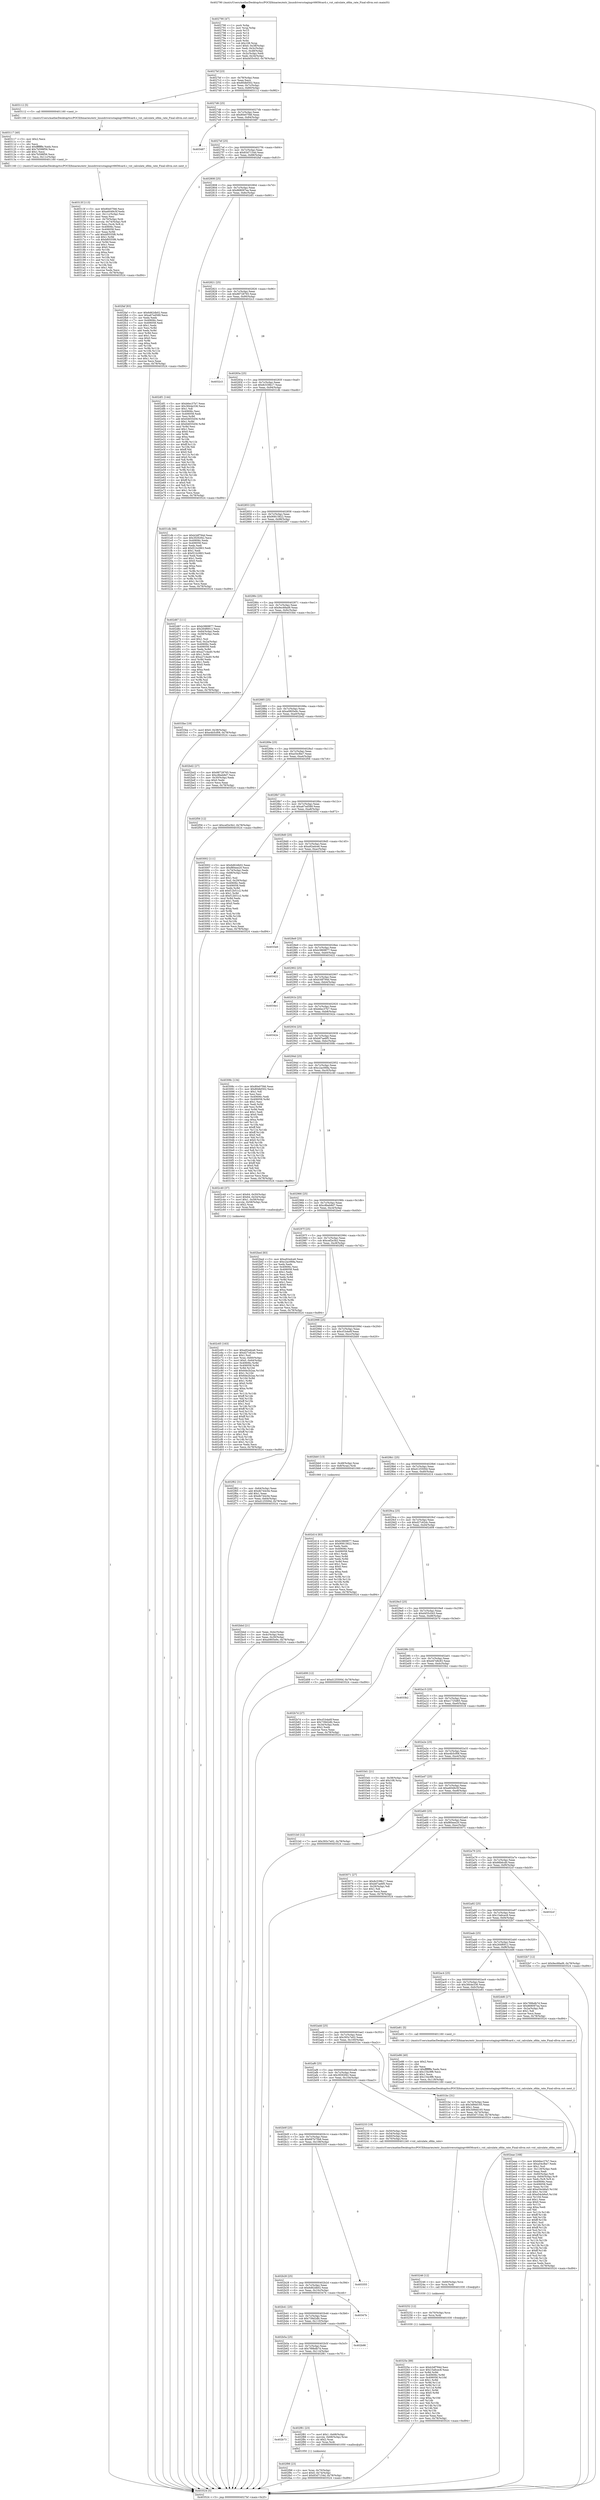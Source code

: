digraph "0x402790" {
  label = "0x402790 (/mnt/c/Users/mathe/Desktop/tcc/POCII/binaries/extr_linuxdriversstagingvt6656card.c_vnt_calculate_ofdm_rate_Final-ollvm.out::main(0))"
  labelloc = "t"
  node[shape=record]

  Entry [label="",width=0.3,height=0.3,shape=circle,fillcolor=black,style=filled]
  "0x4027bf" [label="{
     0x4027bf [23]\l
     | [instrs]\l
     &nbsp;&nbsp;0x4027bf \<+3\>: mov -0x78(%rbp),%eax\l
     &nbsp;&nbsp;0x4027c2 \<+2\>: mov %eax,%ecx\l
     &nbsp;&nbsp;0x4027c4 \<+6\>: sub $0x80dbf302,%ecx\l
     &nbsp;&nbsp;0x4027ca \<+3\>: mov %eax,-0x7c(%rbp)\l
     &nbsp;&nbsp;0x4027cd \<+3\>: mov %ecx,-0x80(%rbp)\l
     &nbsp;&nbsp;0x4027d0 \<+6\>: je 0000000000403112 \<main+0x982\>\l
  }"]
  "0x403112" [label="{
     0x403112 [5]\l
     | [instrs]\l
     &nbsp;&nbsp;0x403112 \<+5\>: call 0000000000401160 \<next_i\>\l
     | [calls]\l
     &nbsp;&nbsp;0x401160 \{1\} (/mnt/c/Users/mathe/Desktop/tcc/POCII/binaries/extr_linuxdriversstagingvt6656card.c_vnt_calculate_ofdm_rate_Final-ollvm.out::next_i)\l
  }"]
  "0x4027d6" [label="{
     0x4027d6 [25]\l
     | [instrs]\l
     &nbsp;&nbsp;0x4027d6 \<+5\>: jmp 00000000004027db \<main+0x4b\>\l
     &nbsp;&nbsp;0x4027db \<+3\>: mov -0x7c(%rbp),%eax\l
     &nbsp;&nbsp;0x4027de \<+5\>: sub $0x80e07f46,%eax\l
     &nbsp;&nbsp;0x4027e3 \<+6\>: mov %eax,-0x84(%rbp)\l
     &nbsp;&nbsp;0x4027e9 \<+6\>: je 0000000000403487 \<main+0xcf7\>\l
  }"]
  Exit [label="",width=0.3,height=0.3,shape=circle,fillcolor=black,style=filled,peripheries=2]
  "0x403487" [label="{
     0x403487\l
  }", style=dashed]
  "0x4027ef" [label="{
     0x4027ef [25]\l
     | [instrs]\l
     &nbsp;&nbsp;0x4027ef \<+5\>: jmp 00000000004027f4 \<main+0x64\>\l
     &nbsp;&nbsp;0x4027f4 \<+3\>: mov -0x7c(%rbp),%eax\l
     &nbsp;&nbsp;0x4027f7 \<+5\>: sub $0x83d7154d,%eax\l
     &nbsp;&nbsp;0x4027fc \<+6\>: mov %eax,-0x88(%rbp)\l
     &nbsp;&nbsp;0x402802 \<+6\>: je 0000000000402faf \<main+0x81f\>\l
  }"]
  "0x40325e" [label="{
     0x40325e [89]\l
     | [instrs]\l
     &nbsp;&nbsp;0x40325e \<+5\>: mov $0xb3df794d,%esi\l
     &nbsp;&nbsp;0x403263 \<+5\>: mov $0x15a6cec8,%eax\l
     &nbsp;&nbsp;0x403268 \<+3\>: xor %r8d,%r8d\l
     &nbsp;&nbsp;0x40326b \<+8\>: mov 0x40606c,%r9d\l
     &nbsp;&nbsp;0x403273 \<+8\>: mov 0x406058,%r10d\l
     &nbsp;&nbsp;0x40327b \<+4\>: sub $0x1,%r8d\l
     &nbsp;&nbsp;0x40327f \<+3\>: mov %r9d,%r11d\l
     &nbsp;&nbsp;0x403282 \<+3\>: add %r8d,%r11d\l
     &nbsp;&nbsp;0x403285 \<+4\>: imul %r11d,%r9d\l
     &nbsp;&nbsp;0x403289 \<+4\>: and $0x1,%r9d\l
     &nbsp;&nbsp;0x40328d \<+4\>: cmp $0x0,%r9d\l
     &nbsp;&nbsp;0x403291 \<+3\>: sete %bl\l
     &nbsp;&nbsp;0x403294 \<+4\>: cmp $0xa,%r10d\l
     &nbsp;&nbsp;0x403298 \<+4\>: setl %r14b\l
     &nbsp;&nbsp;0x40329c \<+3\>: mov %bl,%r15b\l
     &nbsp;&nbsp;0x40329f \<+3\>: and %r14b,%r15b\l
     &nbsp;&nbsp;0x4032a2 \<+3\>: xor %r14b,%bl\l
     &nbsp;&nbsp;0x4032a5 \<+3\>: or %bl,%r15b\l
     &nbsp;&nbsp;0x4032a8 \<+4\>: test $0x1,%r15b\l
     &nbsp;&nbsp;0x4032ac \<+3\>: cmovne %eax,%esi\l
     &nbsp;&nbsp;0x4032af \<+3\>: mov %esi,-0x78(%rbp)\l
     &nbsp;&nbsp;0x4032b2 \<+5\>: jmp 0000000000403524 \<main+0xd94\>\l
  }"]
  "0x402faf" [label="{
     0x402faf [83]\l
     | [instrs]\l
     &nbsp;&nbsp;0x402faf \<+5\>: mov $0x6d62db02,%eax\l
     &nbsp;&nbsp;0x402fb4 \<+5\>: mov $0xa67ed589,%ecx\l
     &nbsp;&nbsp;0x402fb9 \<+2\>: xor %edx,%edx\l
     &nbsp;&nbsp;0x402fbb \<+7\>: mov 0x40606c,%esi\l
     &nbsp;&nbsp;0x402fc2 \<+7\>: mov 0x406058,%edi\l
     &nbsp;&nbsp;0x402fc9 \<+3\>: sub $0x1,%edx\l
     &nbsp;&nbsp;0x402fcc \<+3\>: mov %esi,%r8d\l
     &nbsp;&nbsp;0x402fcf \<+3\>: add %edx,%r8d\l
     &nbsp;&nbsp;0x402fd2 \<+4\>: imul %r8d,%esi\l
     &nbsp;&nbsp;0x402fd6 \<+3\>: and $0x1,%esi\l
     &nbsp;&nbsp;0x402fd9 \<+3\>: cmp $0x0,%esi\l
     &nbsp;&nbsp;0x402fdc \<+4\>: sete %r9b\l
     &nbsp;&nbsp;0x402fe0 \<+3\>: cmp $0xa,%edi\l
     &nbsp;&nbsp;0x402fe3 \<+4\>: setl %r10b\l
     &nbsp;&nbsp;0x402fe7 \<+3\>: mov %r9b,%r11b\l
     &nbsp;&nbsp;0x402fea \<+3\>: and %r10b,%r11b\l
     &nbsp;&nbsp;0x402fed \<+3\>: xor %r10b,%r9b\l
     &nbsp;&nbsp;0x402ff0 \<+3\>: or %r9b,%r11b\l
     &nbsp;&nbsp;0x402ff3 \<+4\>: test $0x1,%r11b\l
     &nbsp;&nbsp;0x402ff7 \<+3\>: cmovne %ecx,%eax\l
     &nbsp;&nbsp;0x402ffa \<+3\>: mov %eax,-0x78(%rbp)\l
     &nbsp;&nbsp;0x402ffd \<+5\>: jmp 0000000000403524 \<main+0xd94\>\l
  }"]
  "0x402808" [label="{
     0x402808 [25]\l
     | [instrs]\l
     &nbsp;&nbsp;0x402808 \<+5\>: jmp 000000000040280d \<main+0x7d\>\l
     &nbsp;&nbsp;0x40280d \<+3\>: mov -0x7c(%rbp),%eax\l
     &nbsp;&nbsp;0x402810 \<+5\>: sub $0x868097ea,%eax\l
     &nbsp;&nbsp;0x402815 \<+6\>: mov %eax,-0x8c(%rbp)\l
     &nbsp;&nbsp;0x40281b \<+6\>: je 0000000000402df1 \<main+0x661\>\l
  }"]
  "0x403252" [label="{
     0x403252 [12]\l
     | [instrs]\l
     &nbsp;&nbsp;0x403252 \<+4\>: mov -0x70(%rbp),%rcx\l
     &nbsp;&nbsp;0x403256 \<+3\>: mov %rcx,%rdi\l
     &nbsp;&nbsp;0x403259 \<+5\>: call 0000000000401030 \<free@plt\>\l
     | [calls]\l
     &nbsp;&nbsp;0x401030 \{1\} (unknown)\l
  }"]
  "0x402df1" [label="{
     0x402df1 [144]\l
     | [instrs]\l
     &nbsp;&nbsp;0x402df1 \<+5\>: mov $0xb6ec37b7,%eax\l
     &nbsp;&nbsp;0x402df6 \<+5\>: mov $0x3844e336,%ecx\l
     &nbsp;&nbsp;0x402dfb \<+2\>: mov $0x1,%dl\l
     &nbsp;&nbsp;0x402dfd \<+7\>: mov 0x40606c,%esi\l
     &nbsp;&nbsp;0x402e04 \<+7\>: mov 0x406058,%edi\l
     &nbsp;&nbsp;0x402e0b \<+3\>: mov %esi,%r8d\l
     &nbsp;&nbsp;0x402e0e \<+7\>: add $0x64655456,%r8d\l
     &nbsp;&nbsp;0x402e15 \<+4\>: sub $0x1,%r8d\l
     &nbsp;&nbsp;0x402e19 \<+7\>: sub $0x64655456,%r8d\l
     &nbsp;&nbsp;0x402e20 \<+4\>: imul %r8d,%esi\l
     &nbsp;&nbsp;0x402e24 \<+3\>: and $0x1,%esi\l
     &nbsp;&nbsp;0x402e27 \<+3\>: cmp $0x0,%esi\l
     &nbsp;&nbsp;0x402e2a \<+4\>: sete %r9b\l
     &nbsp;&nbsp;0x402e2e \<+3\>: cmp $0xa,%edi\l
     &nbsp;&nbsp;0x402e31 \<+4\>: setl %r10b\l
     &nbsp;&nbsp;0x402e35 \<+3\>: mov %r9b,%r11b\l
     &nbsp;&nbsp;0x402e38 \<+4\>: xor $0xff,%r11b\l
     &nbsp;&nbsp;0x402e3c \<+3\>: mov %r10b,%bl\l
     &nbsp;&nbsp;0x402e3f \<+3\>: xor $0xff,%bl\l
     &nbsp;&nbsp;0x402e42 \<+3\>: xor $0x0,%dl\l
     &nbsp;&nbsp;0x402e45 \<+3\>: mov %r11b,%r14b\l
     &nbsp;&nbsp;0x402e48 \<+4\>: and $0x0,%r14b\l
     &nbsp;&nbsp;0x402e4c \<+3\>: and %dl,%r9b\l
     &nbsp;&nbsp;0x402e4f \<+3\>: mov %bl,%r15b\l
     &nbsp;&nbsp;0x402e52 \<+4\>: and $0x0,%r15b\l
     &nbsp;&nbsp;0x402e56 \<+3\>: and %dl,%r10b\l
     &nbsp;&nbsp;0x402e59 \<+3\>: or %r9b,%r14b\l
     &nbsp;&nbsp;0x402e5c \<+3\>: or %r10b,%r15b\l
     &nbsp;&nbsp;0x402e5f \<+3\>: xor %r15b,%r14b\l
     &nbsp;&nbsp;0x402e62 \<+3\>: or %bl,%r11b\l
     &nbsp;&nbsp;0x402e65 \<+4\>: xor $0xff,%r11b\l
     &nbsp;&nbsp;0x402e69 \<+3\>: or $0x0,%dl\l
     &nbsp;&nbsp;0x402e6c \<+3\>: and %dl,%r11b\l
     &nbsp;&nbsp;0x402e6f \<+3\>: or %r11b,%r14b\l
     &nbsp;&nbsp;0x402e72 \<+4\>: test $0x1,%r14b\l
     &nbsp;&nbsp;0x402e76 \<+3\>: cmovne %ecx,%eax\l
     &nbsp;&nbsp;0x402e79 \<+3\>: mov %eax,-0x78(%rbp)\l
     &nbsp;&nbsp;0x402e7c \<+5\>: jmp 0000000000403524 \<main+0xd94\>\l
  }"]
  "0x402821" [label="{
     0x402821 [25]\l
     | [instrs]\l
     &nbsp;&nbsp;0x402821 \<+5\>: jmp 0000000000402826 \<main+0x96\>\l
     &nbsp;&nbsp;0x402826 \<+3\>: mov -0x7c(%rbp),%eax\l
     &nbsp;&nbsp;0x402829 \<+5\>: sub $0x88728765,%eax\l
     &nbsp;&nbsp;0x40282e \<+6\>: mov %eax,-0x90(%rbp)\l
     &nbsp;&nbsp;0x402834 \<+6\>: je 00000000004032c3 \<main+0xb33\>\l
  }"]
  "0x403246" [label="{
     0x403246 [12]\l
     | [instrs]\l
     &nbsp;&nbsp;0x403246 \<+4\>: mov -0x60(%rbp),%rcx\l
     &nbsp;&nbsp;0x40324a \<+3\>: mov %rcx,%rdi\l
     &nbsp;&nbsp;0x40324d \<+5\>: call 0000000000401030 \<free@plt\>\l
     | [calls]\l
     &nbsp;&nbsp;0x401030 \{1\} (unknown)\l
  }"]
  "0x4032c3" [label="{
     0x4032c3\l
  }", style=dashed]
  "0x40283a" [label="{
     0x40283a [25]\l
     | [instrs]\l
     &nbsp;&nbsp;0x40283a \<+5\>: jmp 000000000040283f \<main+0xaf\>\l
     &nbsp;&nbsp;0x40283f \<+3\>: mov -0x7c(%rbp),%eax\l
     &nbsp;&nbsp;0x402842 \<+5\>: sub $0x8c539b17,%eax\l
     &nbsp;&nbsp;0x402847 \<+6\>: mov %eax,-0x94(%rbp)\l
     &nbsp;&nbsp;0x40284d \<+6\>: je 00000000004031db \<main+0xa4b\>\l
  }"]
  "0x40313f" [label="{
     0x40313f [113]\l
     | [instrs]\l
     &nbsp;&nbsp;0x40313f \<+5\>: mov $0x80e07f46,%ecx\l
     &nbsp;&nbsp;0x403144 \<+5\>: mov $0xe6049c5f,%edx\l
     &nbsp;&nbsp;0x403149 \<+6\>: mov -0x11c(%rbp),%esi\l
     &nbsp;&nbsp;0x40314f \<+3\>: imul %eax,%esi\l
     &nbsp;&nbsp;0x403152 \<+4\>: mov -0x70(%rbp),%rdi\l
     &nbsp;&nbsp;0x403156 \<+4\>: movslq -0x74(%rbp),%r8\l
     &nbsp;&nbsp;0x40315a \<+4\>: mov %esi,(%rdi,%r8,4)\l
     &nbsp;&nbsp;0x40315e \<+7\>: mov 0x40606c,%eax\l
     &nbsp;&nbsp;0x403165 \<+7\>: mov 0x406058,%esi\l
     &nbsp;&nbsp;0x40316c \<+3\>: mov %eax,%r9d\l
     &nbsp;&nbsp;0x40316f \<+7\>: add $0xbf0555f6,%r9d\l
     &nbsp;&nbsp;0x403176 \<+4\>: sub $0x1,%r9d\l
     &nbsp;&nbsp;0x40317a \<+7\>: sub $0xbf0555f6,%r9d\l
     &nbsp;&nbsp;0x403181 \<+4\>: imul %r9d,%eax\l
     &nbsp;&nbsp;0x403185 \<+3\>: and $0x1,%eax\l
     &nbsp;&nbsp;0x403188 \<+3\>: cmp $0x0,%eax\l
     &nbsp;&nbsp;0x40318b \<+4\>: sete %r10b\l
     &nbsp;&nbsp;0x40318f \<+3\>: cmp $0xa,%esi\l
     &nbsp;&nbsp;0x403192 \<+4\>: setl %r11b\l
     &nbsp;&nbsp;0x403196 \<+3\>: mov %r10b,%bl\l
     &nbsp;&nbsp;0x403199 \<+3\>: and %r11b,%bl\l
     &nbsp;&nbsp;0x40319c \<+3\>: xor %r11b,%r10b\l
     &nbsp;&nbsp;0x40319f \<+3\>: or %r10b,%bl\l
     &nbsp;&nbsp;0x4031a2 \<+3\>: test $0x1,%bl\l
     &nbsp;&nbsp;0x4031a5 \<+3\>: cmovne %edx,%ecx\l
     &nbsp;&nbsp;0x4031a8 \<+3\>: mov %ecx,-0x78(%rbp)\l
     &nbsp;&nbsp;0x4031ab \<+5\>: jmp 0000000000403524 \<main+0xd94\>\l
  }"]
  "0x4031db" [label="{
     0x4031db [88]\l
     | [instrs]\l
     &nbsp;&nbsp;0x4031db \<+5\>: mov $0xb3df794d,%eax\l
     &nbsp;&nbsp;0x4031e0 \<+5\>: mov $0x3f292f42,%ecx\l
     &nbsp;&nbsp;0x4031e5 \<+7\>: mov 0x40606c,%edx\l
     &nbsp;&nbsp;0x4031ec \<+7\>: mov 0x406058,%esi\l
     &nbsp;&nbsp;0x4031f3 \<+2\>: mov %edx,%edi\l
     &nbsp;&nbsp;0x4031f5 \<+6\>: add $0xf21b2863,%edi\l
     &nbsp;&nbsp;0x4031fb \<+3\>: sub $0x1,%edi\l
     &nbsp;&nbsp;0x4031fe \<+6\>: sub $0xf21b2863,%edi\l
     &nbsp;&nbsp;0x403204 \<+3\>: imul %edi,%edx\l
     &nbsp;&nbsp;0x403207 \<+3\>: and $0x1,%edx\l
     &nbsp;&nbsp;0x40320a \<+3\>: cmp $0x0,%edx\l
     &nbsp;&nbsp;0x40320d \<+4\>: sete %r8b\l
     &nbsp;&nbsp;0x403211 \<+3\>: cmp $0xa,%esi\l
     &nbsp;&nbsp;0x403214 \<+4\>: setl %r9b\l
     &nbsp;&nbsp;0x403218 \<+3\>: mov %r8b,%r10b\l
     &nbsp;&nbsp;0x40321b \<+3\>: and %r9b,%r10b\l
     &nbsp;&nbsp;0x40321e \<+3\>: xor %r9b,%r8b\l
     &nbsp;&nbsp;0x403221 \<+3\>: or %r8b,%r10b\l
     &nbsp;&nbsp;0x403224 \<+4\>: test $0x1,%r10b\l
     &nbsp;&nbsp;0x403228 \<+3\>: cmovne %ecx,%eax\l
     &nbsp;&nbsp;0x40322b \<+3\>: mov %eax,-0x78(%rbp)\l
     &nbsp;&nbsp;0x40322e \<+5\>: jmp 0000000000403524 \<main+0xd94\>\l
  }"]
  "0x402853" [label="{
     0x402853 [25]\l
     | [instrs]\l
     &nbsp;&nbsp;0x402853 \<+5\>: jmp 0000000000402858 \<main+0xc8\>\l
     &nbsp;&nbsp;0x402858 \<+3\>: mov -0x7c(%rbp),%eax\l
     &nbsp;&nbsp;0x40285b \<+5\>: sub $0x90815822,%eax\l
     &nbsp;&nbsp;0x402860 \<+6\>: mov %eax,-0x98(%rbp)\l
     &nbsp;&nbsp;0x402866 \<+6\>: je 0000000000402d67 \<main+0x5d7\>\l
  }"]
  "0x403117" [label="{
     0x403117 [40]\l
     | [instrs]\l
     &nbsp;&nbsp;0x403117 \<+5\>: mov $0x2,%ecx\l
     &nbsp;&nbsp;0x40311c \<+1\>: cltd\l
     &nbsp;&nbsp;0x40311d \<+2\>: idiv %ecx\l
     &nbsp;&nbsp;0x40311f \<+6\>: imul $0xfffffffe,%edx,%ecx\l
     &nbsp;&nbsp;0x403125 \<+6\>: add $0x7b598f56,%ecx\l
     &nbsp;&nbsp;0x40312b \<+3\>: add $0x1,%ecx\l
     &nbsp;&nbsp;0x40312e \<+6\>: sub $0x7b598f56,%ecx\l
     &nbsp;&nbsp;0x403134 \<+6\>: mov %ecx,-0x11c(%rbp)\l
     &nbsp;&nbsp;0x40313a \<+5\>: call 0000000000401160 \<next_i\>\l
     | [calls]\l
     &nbsp;&nbsp;0x401160 \{1\} (/mnt/c/Users/mathe/Desktop/tcc/POCII/binaries/extr_linuxdriversstagingvt6656card.c_vnt_calculate_ofdm_rate_Final-ollvm.out::next_i)\l
  }"]
  "0x402d67" [label="{
     0x402d67 [111]\l
     | [instrs]\l
     &nbsp;&nbsp;0x402d67 \<+5\>: mov $0xb3869877,%eax\l
     &nbsp;&nbsp;0x402d6c \<+5\>: mov $0x264f6912,%ecx\l
     &nbsp;&nbsp;0x402d71 \<+3\>: mov -0x64(%rbp),%edx\l
     &nbsp;&nbsp;0x402d74 \<+3\>: cmp -0x58(%rbp),%edx\l
     &nbsp;&nbsp;0x402d77 \<+4\>: setl %sil\l
     &nbsp;&nbsp;0x402d7b \<+4\>: and $0x1,%sil\l
     &nbsp;&nbsp;0x402d7f \<+4\>: mov %sil,-0x2a(%rbp)\l
     &nbsp;&nbsp;0x402d83 \<+7\>: mov 0x40606c,%edx\l
     &nbsp;&nbsp;0x402d8a \<+7\>: mov 0x406058,%edi\l
     &nbsp;&nbsp;0x402d91 \<+3\>: mov %edx,%r8d\l
     &nbsp;&nbsp;0x402d94 \<+7\>: add $0xa27c4a40,%r8d\l
     &nbsp;&nbsp;0x402d9b \<+4\>: sub $0x1,%r8d\l
     &nbsp;&nbsp;0x402d9f \<+7\>: sub $0xa27c4a40,%r8d\l
     &nbsp;&nbsp;0x402da6 \<+4\>: imul %r8d,%edx\l
     &nbsp;&nbsp;0x402daa \<+3\>: and $0x1,%edx\l
     &nbsp;&nbsp;0x402dad \<+3\>: cmp $0x0,%edx\l
     &nbsp;&nbsp;0x402db0 \<+4\>: sete %sil\l
     &nbsp;&nbsp;0x402db4 \<+3\>: cmp $0xa,%edi\l
     &nbsp;&nbsp;0x402db7 \<+4\>: setl %r9b\l
     &nbsp;&nbsp;0x402dbb \<+3\>: mov %sil,%r10b\l
     &nbsp;&nbsp;0x402dbe \<+3\>: and %r9b,%r10b\l
     &nbsp;&nbsp;0x402dc1 \<+3\>: xor %r9b,%sil\l
     &nbsp;&nbsp;0x402dc4 \<+3\>: or %sil,%r10b\l
     &nbsp;&nbsp;0x402dc7 \<+4\>: test $0x1,%r10b\l
     &nbsp;&nbsp;0x402dcb \<+3\>: cmovne %ecx,%eax\l
     &nbsp;&nbsp;0x402dce \<+3\>: mov %eax,-0x78(%rbp)\l
     &nbsp;&nbsp;0x402dd1 \<+5\>: jmp 0000000000403524 \<main+0xd94\>\l
  }"]
  "0x40286c" [label="{
     0x40286c [25]\l
     | [instrs]\l
     &nbsp;&nbsp;0x40286c \<+5\>: jmp 0000000000402871 \<main+0xe1\>\l
     &nbsp;&nbsp;0x402871 \<+3\>: mov -0x7c(%rbp),%eax\l
     &nbsp;&nbsp;0x402874 \<+5\>: sub $0x9ec68ad9,%eax\l
     &nbsp;&nbsp;0x402879 \<+6\>: mov %eax,-0x9c(%rbp)\l
     &nbsp;&nbsp;0x40287f \<+6\>: je 00000000004033be \<main+0xc2e\>\l
  }"]
  "0x402f98" [label="{
     0x402f98 [23]\l
     | [instrs]\l
     &nbsp;&nbsp;0x402f98 \<+4\>: mov %rax,-0x70(%rbp)\l
     &nbsp;&nbsp;0x402f9c \<+7\>: movl $0x0,-0x74(%rbp)\l
     &nbsp;&nbsp;0x402fa3 \<+7\>: movl $0x83d7154d,-0x78(%rbp)\l
     &nbsp;&nbsp;0x402faa \<+5\>: jmp 0000000000403524 \<main+0xd94\>\l
  }"]
  "0x4033be" [label="{
     0x4033be [19]\l
     | [instrs]\l
     &nbsp;&nbsp;0x4033be \<+7\>: movl $0x0,-0x38(%rbp)\l
     &nbsp;&nbsp;0x4033c5 \<+7\>: movl $0xe4b5cf08,-0x78(%rbp)\l
     &nbsp;&nbsp;0x4033cc \<+5\>: jmp 0000000000403524 \<main+0xd94\>\l
  }"]
  "0x402885" [label="{
     0x402885 [25]\l
     | [instrs]\l
     &nbsp;&nbsp;0x402885 \<+5\>: jmp 000000000040288a \<main+0xfa\>\l
     &nbsp;&nbsp;0x40288a \<+3\>: mov -0x7c(%rbp),%eax\l
     &nbsp;&nbsp;0x40288d \<+5\>: sub $0xa0805e9c,%eax\l
     &nbsp;&nbsp;0x402892 \<+6\>: mov %eax,-0xa0(%rbp)\l
     &nbsp;&nbsp;0x402898 \<+6\>: je 0000000000402bd2 \<main+0x442\>\l
  }"]
  "0x402b73" [label="{
     0x402b73\l
  }", style=dashed]
  "0x402bd2" [label="{
     0x402bd2 [27]\l
     | [instrs]\l
     &nbsp;&nbsp;0x402bd2 \<+5\>: mov $0x88728765,%eax\l
     &nbsp;&nbsp;0x402bd7 \<+5\>: mov $0xc8beb8d7,%ecx\l
     &nbsp;&nbsp;0x402bdc \<+3\>: mov -0x30(%rbp),%edx\l
     &nbsp;&nbsp;0x402bdf \<+3\>: cmp $0x0,%edx\l
     &nbsp;&nbsp;0x402be2 \<+3\>: cmove %ecx,%eax\l
     &nbsp;&nbsp;0x402be5 \<+3\>: mov %eax,-0x78(%rbp)\l
     &nbsp;&nbsp;0x402be8 \<+5\>: jmp 0000000000403524 \<main+0xd94\>\l
  }"]
  "0x40289e" [label="{
     0x40289e [25]\l
     | [instrs]\l
     &nbsp;&nbsp;0x40289e \<+5\>: jmp 00000000004028a3 \<main+0x113\>\l
     &nbsp;&nbsp;0x4028a3 \<+3\>: mov -0x7c(%rbp),%eax\l
     &nbsp;&nbsp;0x4028a6 \<+5\>: sub $0xa54cfbe7,%eax\l
     &nbsp;&nbsp;0x4028ab \<+6\>: mov %eax,-0xa4(%rbp)\l
     &nbsp;&nbsp;0x4028b1 \<+6\>: je 0000000000402f56 \<main+0x7c6\>\l
  }"]
  "0x402f81" [label="{
     0x402f81 [23]\l
     | [instrs]\l
     &nbsp;&nbsp;0x402f81 \<+7\>: movl $0x1,-0x68(%rbp)\l
     &nbsp;&nbsp;0x402f88 \<+4\>: movslq -0x68(%rbp),%rax\l
     &nbsp;&nbsp;0x402f8c \<+4\>: shl $0x2,%rax\l
     &nbsp;&nbsp;0x402f90 \<+3\>: mov %rax,%rdi\l
     &nbsp;&nbsp;0x402f93 \<+5\>: call 0000000000401050 \<malloc@plt\>\l
     | [calls]\l
     &nbsp;&nbsp;0x401050 \{1\} (unknown)\l
  }"]
  "0x402f56" [label="{
     0x402f56 [12]\l
     | [instrs]\l
     &nbsp;&nbsp;0x402f56 \<+7\>: movl $0xcef2e3b2,-0x78(%rbp)\l
     &nbsp;&nbsp;0x402f5d \<+5\>: jmp 0000000000403524 \<main+0xd94\>\l
  }"]
  "0x4028b7" [label="{
     0x4028b7 [25]\l
     | [instrs]\l
     &nbsp;&nbsp;0x4028b7 \<+5\>: jmp 00000000004028bc \<main+0x12c\>\l
     &nbsp;&nbsp;0x4028bc \<+3\>: mov -0x7c(%rbp),%eax\l
     &nbsp;&nbsp;0x4028bf \<+5\>: sub $0xa67ed589,%eax\l
     &nbsp;&nbsp;0x4028c4 \<+6\>: mov %eax,-0xa8(%rbp)\l
     &nbsp;&nbsp;0x4028ca \<+6\>: je 0000000000403002 \<main+0x872\>\l
  }"]
  "0x402b5a" [label="{
     0x402b5a [25]\l
     | [instrs]\l
     &nbsp;&nbsp;0x402b5a \<+5\>: jmp 0000000000402b5f \<main+0x3cf\>\l
     &nbsp;&nbsp;0x402b5f \<+3\>: mov -0x7c(%rbp),%eax\l
     &nbsp;&nbsp;0x402b62 \<+5\>: sub $0x789bdb7d,%eax\l
     &nbsp;&nbsp;0x402b67 \<+6\>: mov %eax,-0x114(%rbp)\l
     &nbsp;&nbsp;0x402b6d \<+6\>: je 0000000000402f81 \<main+0x7f1\>\l
  }"]
  "0x403002" [label="{
     0x403002 [111]\l
     | [instrs]\l
     &nbsp;&nbsp;0x403002 \<+5\>: mov $0x6d62db02,%eax\l
     &nbsp;&nbsp;0x403007 \<+5\>: mov $0xf80eee20,%ecx\l
     &nbsp;&nbsp;0x40300c \<+3\>: mov -0x74(%rbp),%edx\l
     &nbsp;&nbsp;0x40300f \<+3\>: cmp -0x68(%rbp),%edx\l
     &nbsp;&nbsp;0x403012 \<+4\>: setl %sil\l
     &nbsp;&nbsp;0x403016 \<+4\>: and $0x1,%sil\l
     &nbsp;&nbsp;0x40301a \<+4\>: mov %sil,-0x29(%rbp)\l
     &nbsp;&nbsp;0x40301e \<+7\>: mov 0x40606c,%edx\l
     &nbsp;&nbsp;0x403025 \<+7\>: mov 0x406058,%edi\l
     &nbsp;&nbsp;0x40302c \<+3\>: mov %edx,%r8d\l
     &nbsp;&nbsp;0x40302f \<+7\>: add $0xf12b51c2,%r8d\l
     &nbsp;&nbsp;0x403036 \<+4\>: sub $0x1,%r8d\l
     &nbsp;&nbsp;0x40303a \<+7\>: sub $0xf12b51c2,%r8d\l
     &nbsp;&nbsp;0x403041 \<+4\>: imul %r8d,%edx\l
     &nbsp;&nbsp;0x403045 \<+3\>: and $0x1,%edx\l
     &nbsp;&nbsp;0x403048 \<+3\>: cmp $0x0,%edx\l
     &nbsp;&nbsp;0x40304b \<+4\>: sete %sil\l
     &nbsp;&nbsp;0x40304f \<+3\>: cmp $0xa,%edi\l
     &nbsp;&nbsp;0x403052 \<+4\>: setl %r9b\l
     &nbsp;&nbsp;0x403056 \<+3\>: mov %sil,%r10b\l
     &nbsp;&nbsp;0x403059 \<+3\>: and %r9b,%r10b\l
     &nbsp;&nbsp;0x40305c \<+3\>: xor %r9b,%sil\l
     &nbsp;&nbsp;0x40305f \<+3\>: or %sil,%r10b\l
     &nbsp;&nbsp;0x403062 \<+4\>: test $0x1,%r10b\l
     &nbsp;&nbsp;0x403066 \<+3\>: cmovne %ecx,%eax\l
     &nbsp;&nbsp;0x403069 \<+3\>: mov %eax,-0x78(%rbp)\l
     &nbsp;&nbsp;0x40306c \<+5\>: jmp 0000000000403524 \<main+0xd94\>\l
  }"]
  "0x4028d0" [label="{
     0x4028d0 [25]\l
     | [instrs]\l
     &nbsp;&nbsp;0x4028d0 \<+5\>: jmp 00000000004028d5 \<main+0x145\>\l
     &nbsp;&nbsp;0x4028d5 \<+3\>: mov -0x7c(%rbp),%eax\l
     &nbsp;&nbsp;0x4028d8 \<+5\>: sub $0xa92edce6,%eax\l
     &nbsp;&nbsp;0x4028dd \<+6\>: mov %eax,-0xac(%rbp)\l
     &nbsp;&nbsp;0x4028e3 \<+6\>: je 00000000004033e6 \<main+0xc56\>\l
  }"]
  "0x402b98" [label="{
     0x402b98\l
  }", style=dashed]
  "0x4033e6" [label="{
     0x4033e6\l
  }", style=dashed]
  "0x4028e9" [label="{
     0x4028e9 [25]\l
     | [instrs]\l
     &nbsp;&nbsp;0x4028e9 \<+5\>: jmp 00000000004028ee \<main+0x15e\>\l
     &nbsp;&nbsp;0x4028ee \<+3\>: mov -0x7c(%rbp),%eax\l
     &nbsp;&nbsp;0x4028f1 \<+5\>: sub $0xb3869877,%eax\l
     &nbsp;&nbsp;0x4028f6 \<+6\>: mov %eax,-0xb0(%rbp)\l
     &nbsp;&nbsp;0x4028fc \<+6\>: je 0000000000403422 \<main+0xc92\>\l
  }"]
  "0x402b41" [label="{
     0x402b41 [25]\l
     | [instrs]\l
     &nbsp;&nbsp;0x402b41 \<+5\>: jmp 0000000000402b46 \<main+0x3b6\>\l
     &nbsp;&nbsp;0x402b46 \<+3\>: mov -0x7c(%rbp),%eax\l
     &nbsp;&nbsp;0x402b49 \<+5\>: sub $0x739d2dfc,%eax\l
     &nbsp;&nbsp;0x402b4e \<+6\>: mov %eax,-0x110(%rbp)\l
     &nbsp;&nbsp;0x402b54 \<+6\>: je 0000000000402b98 \<main+0x408\>\l
  }"]
  "0x403422" [label="{
     0x403422\l
  }", style=dashed]
  "0x402902" [label="{
     0x402902 [25]\l
     | [instrs]\l
     &nbsp;&nbsp;0x402902 \<+5\>: jmp 0000000000402907 \<main+0x177\>\l
     &nbsp;&nbsp;0x402907 \<+3\>: mov -0x7c(%rbp),%eax\l
     &nbsp;&nbsp;0x40290a \<+5\>: sub $0xb3df794d,%eax\l
     &nbsp;&nbsp;0x40290f \<+6\>: mov %eax,-0xb4(%rbp)\l
     &nbsp;&nbsp;0x402915 \<+6\>: je 00000000004034e1 \<main+0xd51\>\l
  }"]
  "0x40347b" [label="{
     0x40347b\l
  }", style=dashed]
  "0x4034e1" [label="{
     0x4034e1\l
  }", style=dashed]
  "0x40291b" [label="{
     0x40291b [25]\l
     | [instrs]\l
     &nbsp;&nbsp;0x40291b \<+5\>: jmp 0000000000402920 \<main+0x190\>\l
     &nbsp;&nbsp;0x402920 \<+3\>: mov -0x7c(%rbp),%eax\l
     &nbsp;&nbsp;0x402923 \<+5\>: sub $0xb6ec37b7,%eax\l
     &nbsp;&nbsp;0x402928 \<+6\>: mov %eax,-0xb8(%rbp)\l
     &nbsp;&nbsp;0x40292e \<+6\>: je 000000000040342e \<main+0xc9e\>\l
  }"]
  "0x402b28" [label="{
     0x402b28 [25]\l
     | [instrs]\l
     &nbsp;&nbsp;0x402b28 \<+5\>: jmp 0000000000402b2d \<main+0x39d\>\l
     &nbsp;&nbsp;0x402b2d \<+3\>: mov -0x7c(%rbp),%eax\l
     &nbsp;&nbsp;0x402b30 \<+5\>: sub $0x6d62db02,%eax\l
     &nbsp;&nbsp;0x402b35 \<+6\>: mov %eax,-0x10c(%rbp)\l
     &nbsp;&nbsp;0x402b3b \<+6\>: je 000000000040347b \<main+0xceb\>\l
  }"]
  "0x40342e" [label="{
     0x40342e\l
  }", style=dashed]
  "0x402934" [label="{
     0x402934 [25]\l
     | [instrs]\l
     &nbsp;&nbsp;0x402934 \<+5\>: jmp 0000000000402939 \<main+0x1a9\>\l
     &nbsp;&nbsp;0x402939 \<+3\>: mov -0x7c(%rbp),%eax\l
     &nbsp;&nbsp;0x40293c \<+5\>: sub $0xb87ae6f5,%eax\l
     &nbsp;&nbsp;0x402941 \<+6\>: mov %eax,-0xbc(%rbp)\l
     &nbsp;&nbsp;0x402947 \<+6\>: je 000000000040308c \<main+0x8fc\>\l
  }"]
  "0x403355" [label="{
     0x403355\l
  }", style=dashed]
  "0x40308c" [label="{
     0x40308c [134]\l
     | [instrs]\l
     &nbsp;&nbsp;0x40308c \<+5\>: mov $0x80e07f46,%eax\l
     &nbsp;&nbsp;0x403091 \<+5\>: mov $0x80dbf302,%ecx\l
     &nbsp;&nbsp;0x403096 \<+2\>: mov $0x1,%dl\l
     &nbsp;&nbsp;0x403098 \<+2\>: xor %esi,%esi\l
     &nbsp;&nbsp;0x40309a \<+7\>: mov 0x40606c,%edi\l
     &nbsp;&nbsp;0x4030a1 \<+8\>: mov 0x406058,%r8d\l
     &nbsp;&nbsp;0x4030a9 \<+3\>: sub $0x1,%esi\l
     &nbsp;&nbsp;0x4030ac \<+3\>: mov %edi,%r9d\l
     &nbsp;&nbsp;0x4030af \<+3\>: add %esi,%r9d\l
     &nbsp;&nbsp;0x4030b2 \<+4\>: imul %r9d,%edi\l
     &nbsp;&nbsp;0x4030b6 \<+3\>: and $0x1,%edi\l
     &nbsp;&nbsp;0x4030b9 \<+3\>: cmp $0x0,%edi\l
     &nbsp;&nbsp;0x4030bc \<+4\>: sete %r10b\l
     &nbsp;&nbsp;0x4030c0 \<+4\>: cmp $0xa,%r8d\l
     &nbsp;&nbsp;0x4030c4 \<+4\>: setl %r11b\l
     &nbsp;&nbsp;0x4030c8 \<+3\>: mov %r10b,%bl\l
     &nbsp;&nbsp;0x4030cb \<+3\>: xor $0xff,%bl\l
     &nbsp;&nbsp;0x4030ce \<+3\>: mov %r11b,%r14b\l
     &nbsp;&nbsp;0x4030d1 \<+4\>: xor $0xff,%r14b\l
     &nbsp;&nbsp;0x4030d5 \<+3\>: xor $0x0,%dl\l
     &nbsp;&nbsp;0x4030d8 \<+3\>: mov %bl,%r15b\l
     &nbsp;&nbsp;0x4030db \<+4\>: and $0x0,%r15b\l
     &nbsp;&nbsp;0x4030df \<+3\>: and %dl,%r10b\l
     &nbsp;&nbsp;0x4030e2 \<+3\>: mov %r14b,%r12b\l
     &nbsp;&nbsp;0x4030e5 \<+4\>: and $0x0,%r12b\l
     &nbsp;&nbsp;0x4030e9 \<+3\>: and %dl,%r11b\l
     &nbsp;&nbsp;0x4030ec \<+3\>: or %r10b,%r15b\l
     &nbsp;&nbsp;0x4030ef \<+3\>: or %r11b,%r12b\l
     &nbsp;&nbsp;0x4030f2 \<+3\>: xor %r12b,%r15b\l
     &nbsp;&nbsp;0x4030f5 \<+3\>: or %r14b,%bl\l
     &nbsp;&nbsp;0x4030f8 \<+3\>: xor $0xff,%bl\l
     &nbsp;&nbsp;0x4030fb \<+3\>: or $0x0,%dl\l
     &nbsp;&nbsp;0x4030fe \<+2\>: and %dl,%bl\l
     &nbsp;&nbsp;0x403100 \<+3\>: or %bl,%r15b\l
     &nbsp;&nbsp;0x403103 \<+4\>: test $0x1,%r15b\l
     &nbsp;&nbsp;0x403107 \<+3\>: cmovne %ecx,%eax\l
     &nbsp;&nbsp;0x40310a \<+3\>: mov %eax,-0x78(%rbp)\l
     &nbsp;&nbsp;0x40310d \<+5\>: jmp 0000000000403524 \<main+0xd94\>\l
  }"]
  "0x40294d" [label="{
     0x40294d [25]\l
     | [instrs]\l
     &nbsp;&nbsp;0x40294d \<+5\>: jmp 0000000000402952 \<main+0x1c2\>\l
     &nbsp;&nbsp;0x402952 \<+3\>: mov -0x7c(%rbp),%eax\l
     &nbsp;&nbsp;0x402955 \<+5\>: sub $0xc2ac068a,%eax\l
     &nbsp;&nbsp;0x40295a \<+6\>: mov %eax,-0xc0(%rbp)\l
     &nbsp;&nbsp;0x402960 \<+6\>: je 0000000000402c40 \<main+0x4b0\>\l
  }"]
  "0x402b0f" [label="{
     0x402b0f [25]\l
     | [instrs]\l
     &nbsp;&nbsp;0x402b0f \<+5\>: jmp 0000000000402b14 \<main+0x384\>\l
     &nbsp;&nbsp;0x402b14 \<+3\>: mov -0x7c(%rbp),%eax\l
     &nbsp;&nbsp;0x402b17 \<+5\>: sub $0x687b75b8,%eax\l
     &nbsp;&nbsp;0x402b1c \<+6\>: mov %eax,-0x108(%rbp)\l
     &nbsp;&nbsp;0x402b22 \<+6\>: je 0000000000403355 \<main+0xbc5\>\l
  }"]
  "0x402c40" [label="{
     0x402c40 [37]\l
     | [instrs]\l
     &nbsp;&nbsp;0x402c40 \<+7\>: movl $0x64,-0x50(%rbp)\l
     &nbsp;&nbsp;0x402c47 \<+7\>: movl $0x64,-0x54(%rbp)\l
     &nbsp;&nbsp;0x402c4e \<+7\>: movl $0x1,-0x58(%rbp)\l
     &nbsp;&nbsp;0x402c55 \<+4\>: movslq -0x58(%rbp),%rax\l
     &nbsp;&nbsp;0x402c59 \<+4\>: shl $0x2,%rax\l
     &nbsp;&nbsp;0x402c5d \<+3\>: mov %rax,%rdi\l
     &nbsp;&nbsp;0x402c60 \<+5\>: call 0000000000401050 \<malloc@plt\>\l
     | [calls]\l
     &nbsp;&nbsp;0x401050 \{1\} (unknown)\l
  }"]
  "0x402966" [label="{
     0x402966 [25]\l
     | [instrs]\l
     &nbsp;&nbsp;0x402966 \<+5\>: jmp 000000000040296b \<main+0x1db\>\l
     &nbsp;&nbsp;0x40296b \<+3\>: mov -0x7c(%rbp),%eax\l
     &nbsp;&nbsp;0x40296e \<+5\>: sub $0xc8beb8d7,%eax\l
     &nbsp;&nbsp;0x402973 \<+6\>: mov %eax,-0xc4(%rbp)\l
     &nbsp;&nbsp;0x402979 \<+6\>: je 0000000000402bed \<main+0x45d\>\l
  }"]
  "0x403233" [label="{
     0x403233 [19]\l
     | [instrs]\l
     &nbsp;&nbsp;0x403233 \<+3\>: mov -0x50(%rbp),%edi\l
     &nbsp;&nbsp;0x403236 \<+3\>: mov -0x54(%rbp),%esi\l
     &nbsp;&nbsp;0x403239 \<+4\>: mov -0x60(%rbp),%rdx\l
     &nbsp;&nbsp;0x40323d \<+4\>: mov -0x70(%rbp),%rcx\l
     &nbsp;&nbsp;0x403241 \<+5\>: call 0000000000401240 \<vnt_calculate_ofdm_rate\>\l
     | [calls]\l
     &nbsp;&nbsp;0x401240 \{1\} (/mnt/c/Users/mathe/Desktop/tcc/POCII/binaries/extr_linuxdriversstagingvt6656card.c_vnt_calculate_ofdm_rate_Final-ollvm.out::vnt_calculate_ofdm_rate)\l
  }"]
  "0x402bed" [label="{
     0x402bed [83]\l
     | [instrs]\l
     &nbsp;&nbsp;0x402bed \<+5\>: mov $0xa92edce6,%eax\l
     &nbsp;&nbsp;0x402bf2 \<+5\>: mov $0xc2ac068a,%ecx\l
     &nbsp;&nbsp;0x402bf7 \<+2\>: xor %edx,%edx\l
     &nbsp;&nbsp;0x402bf9 \<+7\>: mov 0x40606c,%esi\l
     &nbsp;&nbsp;0x402c00 \<+7\>: mov 0x406058,%edi\l
     &nbsp;&nbsp;0x402c07 \<+3\>: sub $0x1,%edx\l
     &nbsp;&nbsp;0x402c0a \<+3\>: mov %esi,%r8d\l
     &nbsp;&nbsp;0x402c0d \<+3\>: add %edx,%r8d\l
     &nbsp;&nbsp;0x402c10 \<+4\>: imul %r8d,%esi\l
     &nbsp;&nbsp;0x402c14 \<+3\>: and $0x1,%esi\l
     &nbsp;&nbsp;0x402c17 \<+3\>: cmp $0x0,%esi\l
     &nbsp;&nbsp;0x402c1a \<+4\>: sete %r9b\l
     &nbsp;&nbsp;0x402c1e \<+3\>: cmp $0xa,%edi\l
     &nbsp;&nbsp;0x402c21 \<+4\>: setl %r10b\l
     &nbsp;&nbsp;0x402c25 \<+3\>: mov %r9b,%r11b\l
     &nbsp;&nbsp;0x402c28 \<+3\>: and %r10b,%r11b\l
     &nbsp;&nbsp;0x402c2b \<+3\>: xor %r10b,%r9b\l
     &nbsp;&nbsp;0x402c2e \<+3\>: or %r9b,%r11b\l
     &nbsp;&nbsp;0x402c31 \<+4\>: test $0x1,%r11b\l
     &nbsp;&nbsp;0x402c35 \<+3\>: cmovne %ecx,%eax\l
     &nbsp;&nbsp;0x402c38 \<+3\>: mov %eax,-0x78(%rbp)\l
     &nbsp;&nbsp;0x402c3b \<+5\>: jmp 0000000000403524 \<main+0xd94\>\l
  }"]
  "0x40297f" [label="{
     0x40297f [25]\l
     | [instrs]\l
     &nbsp;&nbsp;0x40297f \<+5\>: jmp 0000000000402984 \<main+0x1f4\>\l
     &nbsp;&nbsp;0x402984 \<+3\>: mov -0x7c(%rbp),%eax\l
     &nbsp;&nbsp;0x402987 \<+5\>: sub $0xcef2e3b2,%eax\l
     &nbsp;&nbsp;0x40298c \<+6\>: mov %eax,-0xc8(%rbp)\l
     &nbsp;&nbsp;0x402992 \<+6\>: je 0000000000402f62 \<main+0x7d2\>\l
  }"]
  "0x402af6" [label="{
     0x402af6 [25]\l
     | [instrs]\l
     &nbsp;&nbsp;0x402af6 \<+5\>: jmp 0000000000402afb \<main+0x36b\>\l
     &nbsp;&nbsp;0x402afb \<+3\>: mov -0x7c(%rbp),%eax\l
     &nbsp;&nbsp;0x402afe \<+5\>: sub $0x3f292f42,%eax\l
     &nbsp;&nbsp;0x402b03 \<+6\>: mov %eax,-0x104(%rbp)\l
     &nbsp;&nbsp;0x402b09 \<+6\>: je 0000000000403233 \<main+0xaa3\>\l
  }"]
  "0x402f62" [label="{
     0x402f62 [31]\l
     | [instrs]\l
     &nbsp;&nbsp;0x402f62 \<+3\>: mov -0x64(%rbp),%eax\l
     &nbsp;&nbsp;0x402f65 \<+5\>: add $0xdb744c0e,%eax\l
     &nbsp;&nbsp;0x402f6a \<+3\>: add $0x1,%eax\l
     &nbsp;&nbsp;0x402f6d \<+5\>: sub $0xdb744c0e,%eax\l
     &nbsp;&nbsp;0x402f72 \<+3\>: mov %eax,-0x64(%rbp)\l
     &nbsp;&nbsp;0x402f75 \<+7\>: movl $0xd125500d,-0x78(%rbp)\l
     &nbsp;&nbsp;0x402f7c \<+5\>: jmp 0000000000403524 \<main+0xd94\>\l
  }"]
  "0x402998" [label="{
     0x402998 [25]\l
     | [instrs]\l
     &nbsp;&nbsp;0x402998 \<+5\>: jmp 000000000040299d \<main+0x20d\>\l
     &nbsp;&nbsp;0x40299d \<+3\>: mov -0x7c(%rbp),%eax\l
     &nbsp;&nbsp;0x4029a0 \<+5\>: sub $0xcf1b4a0f,%eax\l
     &nbsp;&nbsp;0x4029a5 \<+6\>: mov %eax,-0xcc(%rbp)\l
     &nbsp;&nbsp;0x4029ab \<+6\>: je 0000000000402bb0 \<main+0x420\>\l
  }"]
  "0x4031bc" [label="{
     0x4031bc [31]\l
     | [instrs]\l
     &nbsp;&nbsp;0x4031bc \<+3\>: mov -0x74(%rbp),%eax\l
     &nbsp;&nbsp;0x4031bf \<+5\>: sub $0x3d9dd165,%eax\l
     &nbsp;&nbsp;0x4031c4 \<+3\>: add $0x1,%eax\l
     &nbsp;&nbsp;0x4031c7 \<+5\>: add $0x3d9dd165,%eax\l
     &nbsp;&nbsp;0x4031cc \<+3\>: mov %eax,-0x74(%rbp)\l
     &nbsp;&nbsp;0x4031cf \<+7\>: movl $0x83d7154d,-0x78(%rbp)\l
     &nbsp;&nbsp;0x4031d6 \<+5\>: jmp 0000000000403524 \<main+0xd94\>\l
  }"]
  "0x402bb0" [label="{
     0x402bb0 [13]\l
     | [instrs]\l
     &nbsp;&nbsp;0x402bb0 \<+4\>: mov -0x48(%rbp),%rax\l
     &nbsp;&nbsp;0x402bb4 \<+4\>: mov 0x8(%rax),%rdi\l
     &nbsp;&nbsp;0x402bb8 \<+5\>: call 0000000000401060 \<atoi@plt\>\l
     | [calls]\l
     &nbsp;&nbsp;0x401060 \{1\} (unknown)\l
  }"]
  "0x4029b1" [label="{
     0x4029b1 [25]\l
     | [instrs]\l
     &nbsp;&nbsp;0x4029b1 \<+5\>: jmp 00000000004029b6 \<main+0x226\>\l
     &nbsp;&nbsp;0x4029b6 \<+3\>: mov -0x7c(%rbp),%eax\l
     &nbsp;&nbsp;0x4029b9 \<+5\>: sub $0xd125500d,%eax\l
     &nbsp;&nbsp;0x4029be \<+6\>: mov %eax,-0xd0(%rbp)\l
     &nbsp;&nbsp;0x4029c4 \<+6\>: je 0000000000402d14 \<main+0x584\>\l
  }"]
  "0x402eae" [label="{
     0x402eae [168]\l
     | [instrs]\l
     &nbsp;&nbsp;0x402eae \<+5\>: mov $0xb6ec37b7,%ecx\l
     &nbsp;&nbsp;0x402eb3 \<+5\>: mov $0xa54cfbe7,%edx\l
     &nbsp;&nbsp;0x402eb8 \<+3\>: mov $0x1,%sil\l
     &nbsp;&nbsp;0x402ebb \<+6\>: mov -0x118(%rbp),%edi\l
     &nbsp;&nbsp;0x402ec1 \<+3\>: imul %eax,%edi\l
     &nbsp;&nbsp;0x402ec4 \<+4\>: mov -0x60(%rbp),%r8\l
     &nbsp;&nbsp;0x402ec8 \<+4\>: movslq -0x64(%rbp),%r9\l
     &nbsp;&nbsp;0x402ecc \<+4\>: mov %edi,(%r8,%r9,4)\l
     &nbsp;&nbsp;0x402ed0 \<+7\>: mov 0x40606c,%eax\l
     &nbsp;&nbsp;0x402ed7 \<+7\>: mov 0x406058,%edi\l
     &nbsp;&nbsp;0x402ede \<+3\>: mov %eax,%r10d\l
     &nbsp;&nbsp;0x402ee1 \<+7\>: add $0xe54cb6a5,%r10d\l
     &nbsp;&nbsp;0x402ee8 \<+4\>: sub $0x1,%r10d\l
     &nbsp;&nbsp;0x402eec \<+7\>: sub $0xe54cb6a5,%r10d\l
     &nbsp;&nbsp;0x402ef3 \<+4\>: imul %r10d,%eax\l
     &nbsp;&nbsp;0x402ef7 \<+3\>: and $0x1,%eax\l
     &nbsp;&nbsp;0x402efa \<+3\>: cmp $0x0,%eax\l
     &nbsp;&nbsp;0x402efd \<+4\>: sete %r11b\l
     &nbsp;&nbsp;0x402f01 \<+3\>: cmp $0xa,%edi\l
     &nbsp;&nbsp;0x402f04 \<+3\>: setl %bl\l
     &nbsp;&nbsp;0x402f07 \<+3\>: mov %r11b,%r14b\l
     &nbsp;&nbsp;0x402f0a \<+4\>: xor $0xff,%r14b\l
     &nbsp;&nbsp;0x402f0e \<+3\>: mov %bl,%r15b\l
     &nbsp;&nbsp;0x402f11 \<+4\>: xor $0xff,%r15b\l
     &nbsp;&nbsp;0x402f15 \<+4\>: xor $0x1,%sil\l
     &nbsp;&nbsp;0x402f19 \<+3\>: mov %r14b,%r12b\l
     &nbsp;&nbsp;0x402f1c \<+4\>: and $0xff,%r12b\l
     &nbsp;&nbsp;0x402f20 \<+3\>: and %sil,%r11b\l
     &nbsp;&nbsp;0x402f23 \<+3\>: mov %r15b,%r13b\l
     &nbsp;&nbsp;0x402f26 \<+4\>: and $0xff,%r13b\l
     &nbsp;&nbsp;0x402f2a \<+3\>: and %sil,%bl\l
     &nbsp;&nbsp;0x402f2d \<+3\>: or %r11b,%r12b\l
     &nbsp;&nbsp;0x402f30 \<+3\>: or %bl,%r13b\l
     &nbsp;&nbsp;0x402f33 \<+3\>: xor %r13b,%r12b\l
     &nbsp;&nbsp;0x402f36 \<+3\>: or %r15b,%r14b\l
     &nbsp;&nbsp;0x402f39 \<+4\>: xor $0xff,%r14b\l
     &nbsp;&nbsp;0x402f3d \<+4\>: or $0x1,%sil\l
     &nbsp;&nbsp;0x402f41 \<+3\>: and %sil,%r14b\l
     &nbsp;&nbsp;0x402f44 \<+3\>: or %r14b,%r12b\l
     &nbsp;&nbsp;0x402f47 \<+4\>: test $0x1,%r12b\l
     &nbsp;&nbsp;0x402f4b \<+3\>: cmovne %edx,%ecx\l
     &nbsp;&nbsp;0x402f4e \<+3\>: mov %ecx,-0x78(%rbp)\l
     &nbsp;&nbsp;0x402f51 \<+5\>: jmp 0000000000403524 \<main+0xd94\>\l
  }"]
  "0x402d14" [label="{
     0x402d14 [83]\l
     | [instrs]\l
     &nbsp;&nbsp;0x402d14 \<+5\>: mov $0xb3869877,%eax\l
     &nbsp;&nbsp;0x402d19 \<+5\>: mov $0x90815822,%ecx\l
     &nbsp;&nbsp;0x402d1e \<+2\>: xor %edx,%edx\l
     &nbsp;&nbsp;0x402d20 \<+7\>: mov 0x40606c,%esi\l
     &nbsp;&nbsp;0x402d27 \<+7\>: mov 0x406058,%edi\l
     &nbsp;&nbsp;0x402d2e \<+3\>: sub $0x1,%edx\l
     &nbsp;&nbsp;0x402d31 \<+3\>: mov %esi,%r8d\l
     &nbsp;&nbsp;0x402d34 \<+3\>: add %edx,%r8d\l
     &nbsp;&nbsp;0x402d37 \<+4\>: imul %r8d,%esi\l
     &nbsp;&nbsp;0x402d3b \<+3\>: and $0x1,%esi\l
     &nbsp;&nbsp;0x402d3e \<+3\>: cmp $0x0,%esi\l
     &nbsp;&nbsp;0x402d41 \<+4\>: sete %r9b\l
     &nbsp;&nbsp;0x402d45 \<+3\>: cmp $0xa,%edi\l
     &nbsp;&nbsp;0x402d48 \<+4\>: setl %r10b\l
     &nbsp;&nbsp;0x402d4c \<+3\>: mov %r9b,%r11b\l
     &nbsp;&nbsp;0x402d4f \<+3\>: and %r10b,%r11b\l
     &nbsp;&nbsp;0x402d52 \<+3\>: xor %r10b,%r9b\l
     &nbsp;&nbsp;0x402d55 \<+3\>: or %r9b,%r11b\l
     &nbsp;&nbsp;0x402d58 \<+4\>: test $0x1,%r11b\l
     &nbsp;&nbsp;0x402d5c \<+3\>: cmovne %ecx,%eax\l
     &nbsp;&nbsp;0x402d5f \<+3\>: mov %eax,-0x78(%rbp)\l
     &nbsp;&nbsp;0x402d62 \<+5\>: jmp 0000000000403524 \<main+0xd94\>\l
  }"]
  "0x4029ca" [label="{
     0x4029ca [25]\l
     | [instrs]\l
     &nbsp;&nbsp;0x4029ca \<+5\>: jmp 00000000004029cf \<main+0x23f\>\l
     &nbsp;&nbsp;0x4029cf \<+3\>: mov -0x7c(%rbp),%eax\l
     &nbsp;&nbsp;0x4029d2 \<+5\>: sub $0xd27c62dc,%eax\l
     &nbsp;&nbsp;0x4029d7 \<+6\>: mov %eax,-0xd4(%rbp)\l
     &nbsp;&nbsp;0x4029dd \<+6\>: je 0000000000402d08 \<main+0x578\>\l
  }"]
  "0x402e86" [label="{
     0x402e86 [40]\l
     | [instrs]\l
     &nbsp;&nbsp;0x402e86 \<+5\>: mov $0x2,%ecx\l
     &nbsp;&nbsp;0x402e8b \<+1\>: cltd\l
     &nbsp;&nbsp;0x402e8c \<+2\>: idiv %ecx\l
     &nbsp;&nbsp;0x402e8e \<+6\>: imul $0xfffffffe,%edx,%ecx\l
     &nbsp;&nbsp;0x402e94 \<+6\>: sub $0x154c9f6,%ecx\l
     &nbsp;&nbsp;0x402e9a \<+3\>: add $0x1,%ecx\l
     &nbsp;&nbsp;0x402e9d \<+6\>: add $0x154c9f6,%ecx\l
     &nbsp;&nbsp;0x402ea3 \<+6\>: mov %ecx,-0x118(%rbp)\l
     &nbsp;&nbsp;0x402ea9 \<+5\>: call 0000000000401160 \<next_i\>\l
     | [calls]\l
     &nbsp;&nbsp;0x401160 \{1\} (/mnt/c/Users/mathe/Desktop/tcc/POCII/binaries/extr_linuxdriversstagingvt6656card.c_vnt_calculate_ofdm_rate_Final-ollvm.out::next_i)\l
  }"]
  "0x402d08" [label="{
     0x402d08 [12]\l
     | [instrs]\l
     &nbsp;&nbsp;0x402d08 \<+7\>: movl $0xd125500d,-0x78(%rbp)\l
     &nbsp;&nbsp;0x402d0f \<+5\>: jmp 0000000000403524 \<main+0xd94\>\l
  }"]
  "0x4029e3" [label="{
     0x4029e3 [25]\l
     | [instrs]\l
     &nbsp;&nbsp;0x4029e3 \<+5\>: jmp 00000000004029e8 \<main+0x258\>\l
     &nbsp;&nbsp;0x4029e8 \<+3\>: mov -0x7c(%rbp),%eax\l
     &nbsp;&nbsp;0x4029eb \<+5\>: sub $0xd455c043,%eax\l
     &nbsp;&nbsp;0x4029f0 \<+6\>: mov %eax,-0xd8(%rbp)\l
     &nbsp;&nbsp;0x4029f6 \<+6\>: je 0000000000402b7d \<main+0x3ed\>\l
  }"]
  "0x402add" [label="{
     0x402add [25]\l
     | [instrs]\l
     &nbsp;&nbsp;0x402add \<+5\>: jmp 0000000000402ae2 \<main+0x352\>\l
     &nbsp;&nbsp;0x402ae2 \<+3\>: mov -0x7c(%rbp),%eax\l
     &nbsp;&nbsp;0x402ae5 \<+5\>: sub $0x393c7e02,%eax\l
     &nbsp;&nbsp;0x402aea \<+6\>: mov %eax,-0x100(%rbp)\l
     &nbsp;&nbsp;0x402af0 \<+6\>: je 00000000004031bc \<main+0xa2c\>\l
  }"]
  "0x402b7d" [label="{
     0x402b7d [27]\l
     | [instrs]\l
     &nbsp;&nbsp;0x402b7d \<+5\>: mov $0xcf1b4a0f,%eax\l
     &nbsp;&nbsp;0x402b82 \<+5\>: mov $0x739d2dfc,%ecx\l
     &nbsp;&nbsp;0x402b87 \<+3\>: mov -0x34(%rbp),%edx\l
     &nbsp;&nbsp;0x402b8a \<+3\>: cmp $0x2,%edx\l
     &nbsp;&nbsp;0x402b8d \<+3\>: cmovne %ecx,%eax\l
     &nbsp;&nbsp;0x402b90 \<+3\>: mov %eax,-0x78(%rbp)\l
     &nbsp;&nbsp;0x402b93 \<+5\>: jmp 0000000000403524 \<main+0xd94\>\l
  }"]
  "0x4029fc" [label="{
     0x4029fc [25]\l
     | [instrs]\l
     &nbsp;&nbsp;0x4029fc \<+5\>: jmp 0000000000402a01 \<main+0x271\>\l
     &nbsp;&nbsp;0x402a01 \<+3\>: mov -0x7c(%rbp),%eax\l
     &nbsp;&nbsp;0x402a04 \<+5\>: sub $0xd47e8c83,%eax\l
     &nbsp;&nbsp;0x402a09 \<+6\>: mov %eax,-0xdc(%rbp)\l
     &nbsp;&nbsp;0x402a0f \<+6\>: je 00000000004033b2 \<main+0xc22\>\l
  }"]
  "0x403524" [label="{
     0x403524 [5]\l
     | [instrs]\l
     &nbsp;&nbsp;0x403524 \<+5\>: jmp 00000000004027bf \<main+0x2f\>\l
  }"]
  "0x402790" [label="{
     0x402790 [47]\l
     | [instrs]\l
     &nbsp;&nbsp;0x402790 \<+1\>: push %rbp\l
     &nbsp;&nbsp;0x402791 \<+3\>: mov %rsp,%rbp\l
     &nbsp;&nbsp;0x402794 \<+2\>: push %r15\l
     &nbsp;&nbsp;0x402796 \<+2\>: push %r14\l
     &nbsp;&nbsp;0x402798 \<+2\>: push %r13\l
     &nbsp;&nbsp;0x40279a \<+2\>: push %r12\l
     &nbsp;&nbsp;0x40279c \<+1\>: push %rbx\l
     &nbsp;&nbsp;0x40279d \<+7\>: sub $0x108,%rsp\l
     &nbsp;&nbsp;0x4027a4 \<+7\>: movl $0x0,-0x38(%rbp)\l
     &nbsp;&nbsp;0x4027ab \<+3\>: mov %edi,-0x3c(%rbp)\l
     &nbsp;&nbsp;0x4027ae \<+4\>: mov %rsi,-0x48(%rbp)\l
     &nbsp;&nbsp;0x4027b2 \<+3\>: mov -0x3c(%rbp),%edi\l
     &nbsp;&nbsp;0x4027b5 \<+3\>: mov %edi,-0x34(%rbp)\l
     &nbsp;&nbsp;0x4027b8 \<+7\>: movl $0xd455c043,-0x78(%rbp)\l
  }"]
  "0x402bbd" [label="{
     0x402bbd [21]\l
     | [instrs]\l
     &nbsp;&nbsp;0x402bbd \<+3\>: mov %eax,-0x4c(%rbp)\l
     &nbsp;&nbsp;0x402bc0 \<+3\>: mov -0x4c(%rbp),%eax\l
     &nbsp;&nbsp;0x402bc3 \<+3\>: mov %eax,-0x30(%rbp)\l
     &nbsp;&nbsp;0x402bc6 \<+7\>: movl $0xa0805e9c,-0x78(%rbp)\l
     &nbsp;&nbsp;0x402bcd \<+5\>: jmp 0000000000403524 \<main+0xd94\>\l
  }"]
  "0x402c65" [label="{
     0x402c65 [163]\l
     | [instrs]\l
     &nbsp;&nbsp;0x402c65 \<+5\>: mov $0xa92edce6,%ecx\l
     &nbsp;&nbsp;0x402c6a \<+5\>: mov $0xd27c62dc,%edx\l
     &nbsp;&nbsp;0x402c6f \<+3\>: mov $0x1,%sil\l
     &nbsp;&nbsp;0x402c72 \<+4\>: mov %rax,-0x60(%rbp)\l
     &nbsp;&nbsp;0x402c76 \<+7\>: movl $0x0,-0x64(%rbp)\l
     &nbsp;&nbsp;0x402c7d \<+8\>: mov 0x40606c,%r8d\l
     &nbsp;&nbsp;0x402c85 \<+8\>: mov 0x406058,%r9d\l
     &nbsp;&nbsp;0x402c8d \<+3\>: mov %r8d,%r10d\l
     &nbsp;&nbsp;0x402c90 \<+7\>: add $0x6de2b2aa,%r10d\l
     &nbsp;&nbsp;0x402c97 \<+4\>: sub $0x1,%r10d\l
     &nbsp;&nbsp;0x402c9b \<+7\>: sub $0x6de2b2aa,%r10d\l
     &nbsp;&nbsp;0x402ca2 \<+4\>: imul %r10d,%r8d\l
     &nbsp;&nbsp;0x402ca6 \<+4\>: and $0x1,%r8d\l
     &nbsp;&nbsp;0x402caa \<+4\>: cmp $0x0,%r8d\l
     &nbsp;&nbsp;0x402cae \<+4\>: sete %r11b\l
     &nbsp;&nbsp;0x402cb2 \<+4\>: cmp $0xa,%r9d\l
     &nbsp;&nbsp;0x402cb6 \<+3\>: setl %bl\l
     &nbsp;&nbsp;0x402cb9 \<+3\>: mov %r11b,%r14b\l
     &nbsp;&nbsp;0x402cbc \<+4\>: xor $0xff,%r14b\l
     &nbsp;&nbsp;0x402cc0 \<+3\>: mov %bl,%r15b\l
     &nbsp;&nbsp;0x402cc3 \<+4\>: xor $0xff,%r15b\l
     &nbsp;&nbsp;0x402cc7 \<+4\>: xor $0x1,%sil\l
     &nbsp;&nbsp;0x402ccb \<+3\>: mov %r14b,%r12b\l
     &nbsp;&nbsp;0x402cce \<+4\>: and $0xff,%r12b\l
     &nbsp;&nbsp;0x402cd2 \<+3\>: and %sil,%r11b\l
     &nbsp;&nbsp;0x402cd5 \<+3\>: mov %r15b,%r13b\l
     &nbsp;&nbsp;0x402cd8 \<+4\>: and $0xff,%r13b\l
     &nbsp;&nbsp;0x402cdc \<+3\>: and %sil,%bl\l
     &nbsp;&nbsp;0x402cdf \<+3\>: or %r11b,%r12b\l
     &nbsp;&nbsp;0x402ce2 \<+3\>: or %bl,%r13b\l
     &nbsp;&nbsp;0x402ce5 \<+3\>: xor %r13b,%r12b\l
     &nbsp;&nbsp;0x402ce8 \<+3\>: or %r15b,%r14b\l
     &nbsp;&nbsp;0x402ceb \<+4\>: xor $0xff,%r14b\l
     &nbsp;&nbsp;0x402cef \<+4\>: or $0x1,%sil\l
     &nbsp;&nbsp;0x402cf3 \<+3\>: and %sil,%r14b\l
     &nbsp;&nbsp;0x402cf6 \<+3\>: or %r14b,%r12b\l
     &nbsp;&nbsp;0x402cf9 \<+4\>: test $0x1,%r12b\l
     &nbsp;&nbsp;0x402cfd \<+3\>: cmovne %edx,%ecx\l
     &nbsp;&nbsp;0x402d00 \<+3\>: mov %ecx,-0x78(%rbp)\l
     &nbsp;&nbsp;0x402d03 \<+5\>: jmp 0000000000403524 \<main+0xd94\>\l
  }"]
  "0x402e81" [label="{
     0x402e81 [5]\l
     | [instrs]\l
     &nbsp;&nbsp;0x402e81 \<+5\>: call 0000000000401160 \<next_i\>\l
     | [calls]\l
     &nbsp;&nbsp;0x401160 \{1\} (/mnt/c/Users/mathe/Desktop/tcc/POCII/binaries/extr_linuxdriversstagingvt6656card.c_vnt_calculate_ofdm_rate_Final-ollvm.out::next_i)\l
  }"]
  "0x4033b2" [label="{
     0x4033b2\l
  }", style=dashed]
  "0x402a15" [label="{
     0x402a15 [25]\l
     | [instrs]\l
     &nbsp;&nbsp;0x402a15 \<+5\>: jmp 0000000000402a1a \<main+0x28a\>\l
     &nbsp;&nbsp;0x402a1a \<+3\>: mov -0x7c(%rbp),%eax\l
     &nbsp;&nbsp;0x402a1d \<+5\>: sub $0xe1725d65,%eax\l
     &nbsp;&nbsp;0x402a22 \<+6\>: mov %eax,-0xe0(%rbp)\l
     &nbsp;&nbsp;0x402a28 \<+6\>: je 0000000000403518 \<main+0xd88\>\l
  }"]
  "0x402ac4" [label="{
     0x402ac4 [25]\l
     | [instrs]\l
     &nbsp;&nbsp;0x402ac4 \<+5\>: jmp 0000000000402ac9 \<main+0x339\>\l
     &nbsp;&nbsp;0x402ac9 \<+3\>: mov -0x7c(%rbp),%eax\l
     &nbsp;&nbsp;0x402acc \<+5\>: sub $0x3844e336,%eax\l
     &nbsp;&nbsp;0x402ad1 \<+6\>: mov %eax,-0xfc(%rbp)\l
     &nbsp;&nbsp;0x402ad7 \<+6\>: je 0000000000402e81 \<main+0x6f1\>\l
  }"]
  "0x403518" [label="{
     0x403518\l
  }", style=dashed]
  "0x402a2e" [label="{
     0x402a2e [25]\l
     | [instrs]\l
     &nbsp;&nbsp;0x402a2e \<+5\>: jmp 0000000000402a33 \<main+0x2a3\>\l
     &nbsp;&nbsp;0x402a33 \<+3\>: mov -0x7c(%rbp),%eax\l
     &nbsp;&nbsp;0x402a36 \<+5\>: sub $0xe4b5cf08,%eax\l
     &nbsp;&nbsp;0x402a3b \<+6\>: mov %eax,-0xe4(%rbp)\l
     &nbsp;&nbsp;0x402a41 \<+6\>: je 00000000004033d1 \<main+0xc41\>\l
  }"]
  "0x402dd6" [label="{
     0x402dd6 [27]\l
     | [instrs]\l
     &nbsp;&nbsp;0x402dd6 \<+5\>: mov $0x789bdb7d,%eax\l
     &nbsp;&nbsp;0x402ddb \<+5\>: mov $0x868097ea,%ecx\l
     &nbsp;&nbsp;0x402de0 \<+3\>: mov -0x2a(%rbp),%dl\l
     &nbsp;&nbsp;0x402de3 \<+3\>: test $0x1,%dl\l
     &nbsp;&nbsp;0x402de6 \<+3\>: cmovne %ecx,%eax\l
     &nbsp;&nbsp;0x402de9 \<+3\>: mov %eax,-0x78(%rbp)\l
     &nbsp;&nbsp;0x402dec \<+5\>: jmp 0000000000403524 \<main+0xd94\>\l
  }"]
  "0x4033d1" [label="{
     0x4033d1 [21]\l
     | [instrs]\l
     &nbsp;&nbsp;0x4033d1 \<+3\>: mov -0x38(%rbp),%eax\l
     &nbsp;&nbsp;0x4033d4 \<+7\>: add $0x108,%rsp\l
     &nbsp;&nbsp;0x4033db \<+1\>: pop %rbx\l
     &nbsp;&nbsp;0x4033dc \<+2\>: pop %r12\l
     &nbsp;&nbsp;0x4033de \<+2\>: pop %r13\l
     &nbsp;&nbsp;0x4033e0 \<+2\>: pop %r14\l
     &nbsp;&nbsp;0x4033e2 \<+2\>: pop %r15\l
     &nbsp;&nbsp;0x4033e4 \<+1\>: pop %rbp\l
     &nbsp;&nbsp;0x4033e5 \<+1\>: ret\l
  }"]
  "0x402a47" [label="{
     0x402a47 [25]\l
     | [instrs]\l
     &nbsp;&nbsp;0x402a47 \<+5\>: jmp 0000000000402a4c \<main+0x2bc\>\l
     &nbsp;&nbsp;0x402a4c \<+3\>: mov -0x7c(%rbp),%eax\l
     &nbsp;&nbsp;0x402a4f \<+5\>: sub $0xe6049c5f,%eax\l
     &nbsp;&nbsp;0x402a54 \<+6\>: mov %eax,-0xe8(%rbp)\l
     &nbsp;&nbsp;0x402a5a \<+6\>: je 00000000004031b0 \<main+0xa20\>\l
  }"]
  "0x402aab" [label="{
     0x402aab [25]\l
     | [instrs]\l
     &nbsp;&nbsp;0x402aab \<+5\>: jmp 0000000000402ab0 \<main+0x320\>\l
     &nbsp;&nbsp;0x402ab0 \<+3\>: mov -0x7c(%rbp),%eax\l
     &nbsp;&nbsp;0x402ab3 \<+5\>: sub $0x264f6912,%eax\l
     &nbsp;&nbsp;0x402ab8 \<+6\>: mov %eax,-0xf8(%rbp)\l
     &nbsp;&nbsp;0x402abe \<+6\>: je 0000000000402dd6 \<main+0x646\>\l
  }"]
  "0x4031b0" [label="{
     0x4031b0 [12]\l
     | [instrs]\l
     &nbsp;&nbsp;0x4031b0 \<+7\>: movl $0x393c7e02,-0x78(%rbp)\l
     &nbsp;&nbsp;0x4031b7 \<+5\>: jmp 0000000000403524 \<main+0xd94\>\l
  }"]
  "0x402a60" [label="{
     0x402a60 [25]\l
     | [instrs]\l
     &nbsp;&nbsp;0x402a60 \<+5\>: jmp 0000000000402a65 \<main+0x2d5\>\l
     &nbsp;&nbsp;0x402a65 \<+3\>: mov -0x7c(%rbp),%eax\l
     &nbsp;&nbsp;0x402a68 \<+5\>: sub $0xf80eee20,%eax\l
     &nbsp;&nbsp;0x402a6d \<+6\>: mov %eax,-0xec(%rbp)\l
     &nbsp;&nbsp;0x402a73 \<+6\>: je 0000000000403071 \<main+0x8e1\>\l
  }"]
  "0x4032b7" [label="{
     0x4032b7 [12]\l
     | [instrs]\l
     &nbsp;&nbsp;0x4032b7 \<+7\>: movl $0x9ec68ad9,-0x78(%rbp)\l
     &nbsp;&nbsp;0x4032be \<+5\>: jmp 0000000000403524 \<main+0xd94\>\l
  }"]
  "0x403071" [label="{
     0x403071 [27]\l
     | [instrs]\l
     &nbsp;&nbsp;0x403071 \<+5\>: mov $0x8c539b17,%eax\l
     &nbsp;&nbsp;0x403076 \<+5\>: mov $0xb87ae6f5,%ecx\l
     &nbsp;&nbsp;0x40307b \<+3\>: mov -0x29(%rbp),%dl\l
     &nbsp;&nbsp;0x40307e \<+3\>: test $0x1,%dl\l
     &nbsp;&nbsp;0x403081 \<+3\>: cmovne %ecx,%eax\l
     &nbsp;&nbsp;0x403084 \<+3\>: mov %eax,-0x78(%rbp)\l
     &nbsp;&nbsp;0x403087 \<+5\>: jmp 0000000000403524 \<main+0xd94\>\l
  }"]
  "0x402a79" [label="{
     0x402a79 [25]\l
     | [instrs]\l
     &nbsp;&nbsp;0x402a79 \<+5\>: jmp 0000000000402a7e \<main+0x2ee\>\l
     &nbsp;&nbsp;0x402a7e \<+3\>: mov -0x7c(%rbp),%eax\l
     &nbsp;&nbsp;0x402a81 \<+5\>: sub $0x66b6cd0,%eax\l
     &nbsp;&nbsp;0x402a86 \<+6\>: mov %eax,-0xf0(%rbp)\l
     &nbsp;&nbsp;0x402a8c \<+6\>: je 00000000004032cf \<main+0xb3f\>\l
  }"]
  "0x402a92" [label="{
     0x402a92 [25]\l
     | [instrs]\l
     &nbsp;&nbsp;0x402a92 \<+5\>: jmp 0000000000402a97 \<main+0x307\>\l
     &nbsp;&nbsp;0x402a97 \<+3\>: mov -0x7c(%rbp),%eax\l
     &nbsp;&nbsp;0x402a9a \<+5\>: sub $0x15a6cec8,%eax\l
     &nbsp;&nbsp;0x402a9f \<+6\>: mov %eax,-0xf4(%rbp)\l
     &nbsp;&nbsp;0x402aa5 \<+6\>: je 00000000004032b7 \<main+0xb27\>\l
  }"]
  "0x4032cf" [label="{
     0x4032cf\l
  }", style=dashed]
  Entry -> "0x402790" [label=" 1"]
  "0x4027bf" -> "0x403112" [label=" 1"]
  "0x4027bf" -> "0x4027d6" [label=" 31"]
  "0x4033d1" -> Exit [label=" 1"]
  "0x4027d6" -> "0x403487" [label=" 0"]
  "0x4027d6" -> "0x4027ef" [label=" 31"]
  "0x4033be" -> "0x403524" [label=" 1"]
  "0x4027ef" -> "0x402faf" [label=" 2"]
  "0x4027ef" -> "0x402808" [label=" 29"]
  "0x4032b7" -> "0x403524" [label=" 1"]
  "0x402808" -> "0x402df1" [label=" 1"]
  "0x402808" -> "0x402821" [label=" 28"]
  "0x40325e" -> "0x403524" [label=" 1"]
  "0x402821" -> "0x4032c3" [label=" 0"]
  "0x402821" -> "0x40283a" [label=" 28"]
  "0x403252" -> "0x40325e" [label=" 1"]
  "0x40283a" -> "0x4031db" [label=" 1"]
  "0x40283a" -> "0x402853" [label=" 27"]
  "0x403246" -> "0x403252" [label=" 1"]
  "0x402853" -> "0x402d67" [label=" 2"]
  "0x402853" -> "0x40286c" [label=" 25"]
  "0x403233" -> "0x403246" [label=" 1"]
  "0x40286c" -> "0x4033be" [label=" 1"]
  "0x40286c" -> "0x402885" [label=" 24"]
  "0x4031db" -> "0x403524" [label=" 1"]
  "0x402885" -> "0x402bd2" [label=" 1"]
  "0x402885" -> "0x40289e" [label=" 23"]
  "0x4031bc" -> "0x403524" [label=" 1"]
  "0x40289e" -> "0x402f56" [label=" 1"]
  "0x40289e" -> "0x4028b7" [label=" 22"]
  "0x4031b0" -> "0x403524" [label=" 1"]
  "0x4028b7" -> "0x403002" [label=" 2"]
  "0x4028b7" -> "0x4028d0" [label=" 20"]
  "0x403117" -> "0x40313f" [label=" 1"]
  "0x4028d0" -> "0x4033e6" [label=" 0"]
  "0x4028d0" -> "0x4028e9" [label=" 20"]
  "0x403112" -> "0x403117" [label=" 1"]
  "0x4028e9" -> "0x403422" [label=" 0"]
  "0x4028e9" -> "0x402902" [label=" 20"]
  "0x403071" -> "0x403524" [label=" 2"]
  "0x402902" -> "0x4034e1" [label=" 0"]
  "0x402902" -> "0x40291b" [label=" 20"]
  "0x403002" -> "0x403524" [label=" 2"]
  "0x40291b" -> "0x40342e" [label=" 0"]
  "0x40291b" -> "0x402934" [label=" 20"]
  "0x402f98" -> "0x403524" [label=" 1"]
  "0x402934" -> "0x40308c" [label=" 1"]
  "0x402934" -> "0x40294d" [label=" 19"]
  "0x402f81" -> "0x402f98" [label=" 1"]
  "0x40294d" -> "0x402c40" [label=" 1"]
  "0x40294d" -> "0x402966" [label=" 18"]
  "0x402b5a" -> "0x402f81" [label=" 1"]
  "0x402966" -> "0x402bed" [label=" 1"]
  "0x402966" -> "0x40297f" [label=" 17"]
  "0x40313f" -> "0x403524" [label=" 1"]
  "0x40297f" -> "0x402f62" [label=" 1"]
  "0x40297f" -> "0x402998" [label=" 16"]
  "0x402b41" -> "0x402b98" [label=" 0"]
  "0x402998" -> "0x402bb0" [label=" 1"]
  "0x402998" -> "0x4029b1" [label=" 15"]
  "0x40308c" -> "0x403524" [label=" 1"]
  "0x4029b1" -> "0x402d14" [label=" 2"]
  "0x4029b1" -> "0x4029ca" [label=" 13"]
  "0x402b28" -> "0x40347b" [label=" 0"]
  "0x4029ca" -> "0x402d08" [label=" 1"]
  "0x4029ca" -> "0x4029e3" [label=" 12"]
  "0x402faf" -> "0x403524" [label=" 2"]
  "0x4029e3" -> "0x402b7d" [label=" 1"]
  "0x4029e3" -> "0x4029fc" [label=" 11"]
  "0x402b7d" -> "0x403524" [label=" 1"]
  "0x402790" -> "0x4027bf" [label=" 1"]
  "0x403524" -> "0x4027bf" [label=" 31"]
  "0x402bb0" -> "0x402bbd" [label=" 1"]
  "0x402bbd" -> "0x403524" [label=" 1"]
  "0x402bd2" -> "0x403524" [label=" 1"]
  "0x402bed" -> "0x403524" [label=" 1"]
  "0x402c40" -> "0x402c65" [label=" 1"]
  "0x402c65" -> "0x403524" [label=" 1"]
  "0x402d08" -> "0x403524" [label=" 1"]
  "0x402d14" -> "0x403524" [label=" 2"]
  "0x402d67" -> "0x403524" [label=" 2"]
  "0x402b0f" -> "0x402b28" [label=" 1"]
  "0x4029fc" -> "0x4033b2" [label=" 0"]
  "0x4029fc" -> "0x402a15" [label=" 11"]
  "0x402b0f" -> "0x403355" [label=" 0"]
  "0x402a15" -> "0x403518" [label=" 0"]
  "0x402a15" -> "0x402a2e" [label=" 11"]
  "0x402af6" -> "0x402b0f" [label=" 1"]
  "0x402a2e" -> "0x4033d1" [label=" 1"]
  "0x402a2e" -> "0x402a47" [label=" 10"]
  "0x402af6" -> "0x403233" [label=" 1"]
  "0x402a47" -> "0x4031b0" [label=" 1"]
  "0x402a47" -> "0x402a60" [label=" 9"]
  "0x402add" -> "0x402af6" [label=" 2"]
  "0x402a60" -> "0x403071" [label=" 2"]
  "0x402a60" -> "0x402a79" [label=" 7"]
  "0x402add" -> "0x4031bc" [label=" 1"]
  "0x402a79" -> "0x4032cf" [label=" 0"]
  "0x402a79" -> "0x402a92" [label=" 7"]
  "0x402b28" -> "0x402b41" [label=" 1"]
  "0x402a92" -> "0x4032b7" [label=" 1"]
  "0x402a92" -> "0x402aab" [label=" 6"]
  "0x402b41" -> "0x402b5a" [label=" 1"]
  "0x402aab" -> "0x402dd6" [label=" 2"]
  "0x402aab" -> "0x402ac4" [label=" 4"]
  "0x402dd6" -> "0x403524" [label=" 2"]
  "0x402df1" -> "0x403524" [label=" 1"]
  "0x402b5a" -> "0x402b73" [label=" 0"]
  "0x402ac4" -> "0x402e81" [label=" 1"]
  "0x402ac4" -> "0x402add" [label=" 3"]
  "0x402e81" -> "0x402e86" [label=" 1"]
  "0x402e86" -> "0x402eae" [label=" 1"]
  "0x402eae" -> "0x403524" [label=" 1"]
  "0x402f56" -> "0x403524" [label=" 1"]
  "0x402f62" -> "0x403524" [label=" 1"]
}
